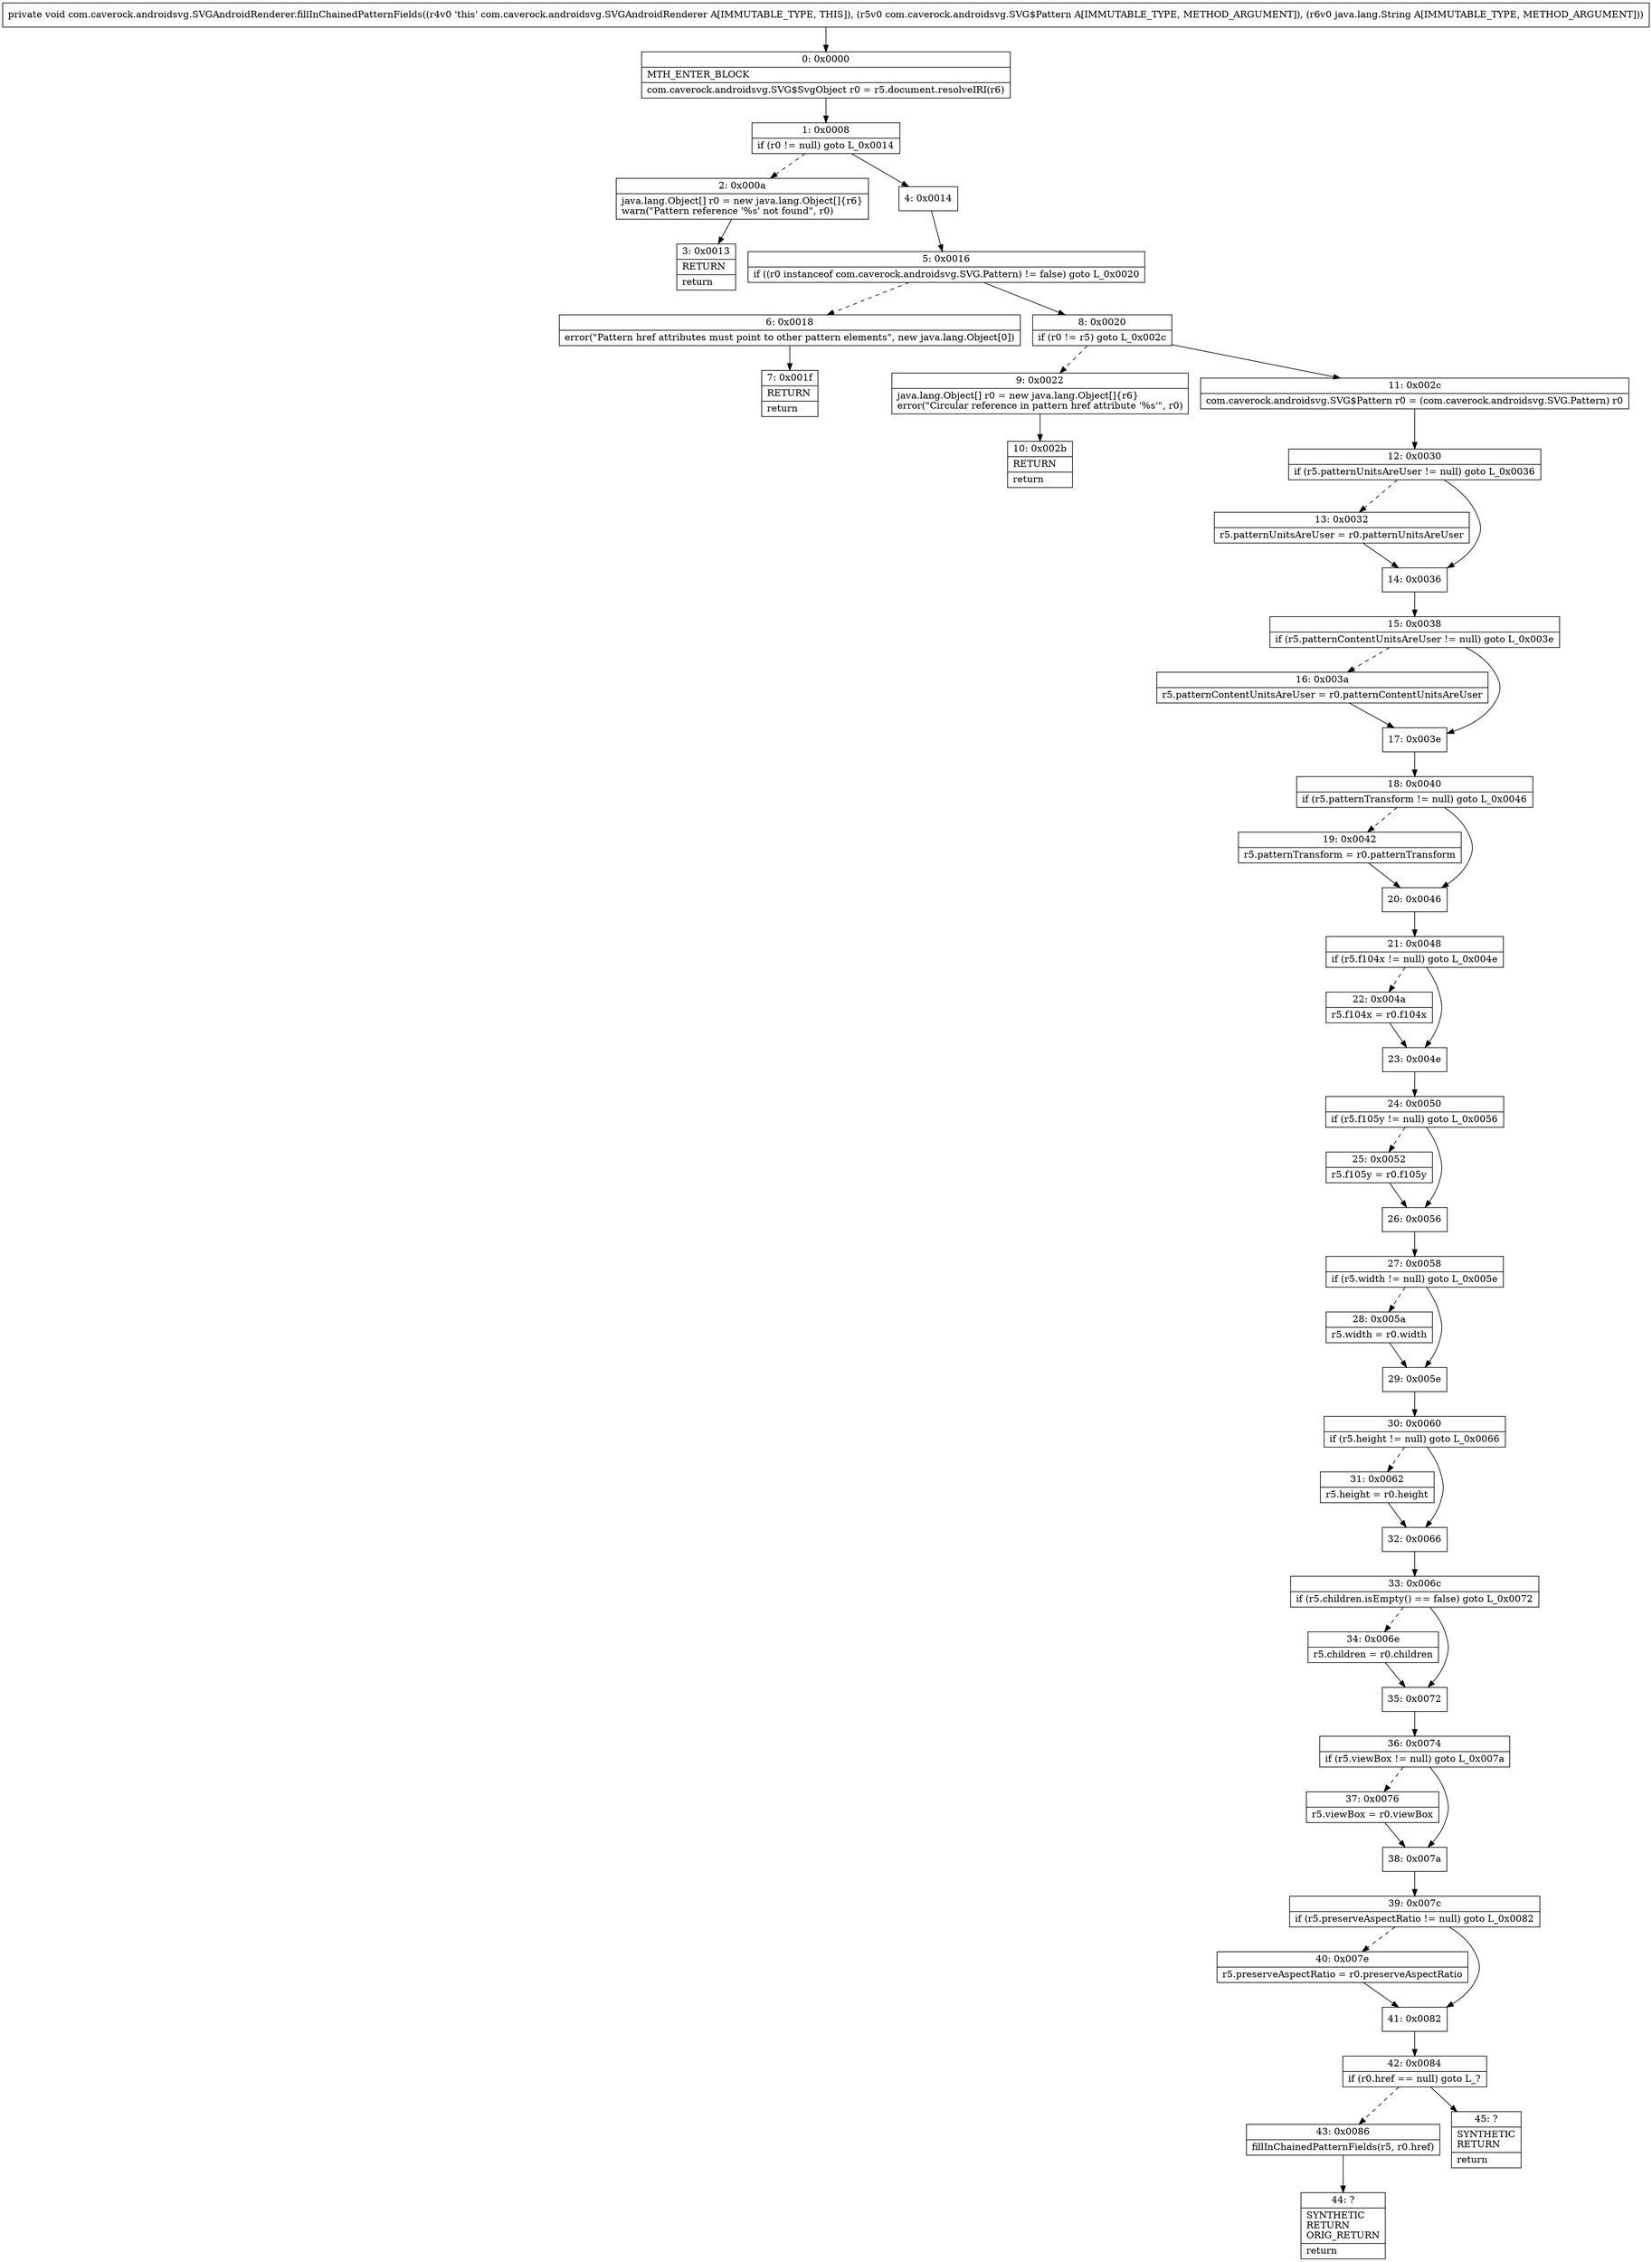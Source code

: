 digraph "CFG forcom.caverock.androidsvg.SVGAndroidRenderer.fillInChainedPatternFields(Lcom\/caverock\/androidsvg\/SVG$Pattern;Ljava\/lang\/String;)V" {
Node_0 [shape=record,label="{0\:\ 0x0000|MTH_ENTER_BLOCK\l|com.caverock.androidsvg.SVG$SvgObject r0 = r5.document.resolveIRI(r6)\l}"];
Node_1 [shape=record,label="{1\:\ 0x0008|if (r0 != null) goto L_0x0014\l}"];
Node_2 [shape=record,label="{2\:\ 0x000a|java.lang.Object[] r0 = new java.lang.Object[]\{r6\}\lwarn(\"Pattern reference '%s' not found\", r0)\l}"];
Node_3 [shape=record,label="{3\:\ 0x0013|RETURN\l|return\l}"];
Node_4 [shape=record,label="{4\:\ 0x0014}"];
Node_5 [shape=record,label="{5\:\ 0x0016|if ((r0 instanceof com.caverock.androidsvg.SVG.Pattern) != false) goto L_0x0020\l}"];
Node_6 [shape=record,label="{6\:\ 0x0018|error(\"Pattern href attributes must point to other pattern elements\", new java.lang.Object[0])\l}"];
Node_7 [shape=record,label="{7\:\ 0x001f|RETURN\l|return\l}"];
Node_8 [shape=record,label="{8\:\ 0x0020|if (r0 != r5) goto L_0x002c\l}"];
Node_9 [shape=record,label="{9\:\ 0x0022|java.lang.Object[] r0 = new java.lang.Object[]\{r6\}\lerror(\"Circular reference in pattern href attribute '%s'\", r0)\l}"];
Node_10 [shape=record,label="{10\:\ 0x002b|RETURN\l|return\l}"];
Node_11 [shape=record,label="{11\:\ 0x002c|com.caverock.androidsvg.SVG$Pattern r0 = (com.caverock.androidsvg.SVG.Pattern) r0\l}"];
Node_12 [shape=record,label="{12\:\ 0x0030|if (r5.patternUnitsAreUser != null) goto L_0x0036\l}"];
Node_13 [shape=record,label="{13\:\ 0x0032|r5.patternUnitsAreUser = r0.patternUnitsAreUser\l}"];
Node_14 [shape=record,label="{14\:\ 0x0036}"];
Node_15 [shape=record,label="{15\:\ 0x0038|if (r5.patternContentUnitsAreUser != null) goto L_0x003e\l}"];
Node_16 [shape=record,label="{16\:\ 0x003a|r5.patternContentUnitsAreUser = r0.patternContentUnitsAreUser\l}"];
Node_17 [shape=record,label="{17\:\ 0x003e}"];
Node_18 [shape=record,label="{18\:\ 0x0040|if (r5.patternTransform != null) goto L_0x0046\l}"];
Node_19 [shape=record,label="{19\:\ 0x0042|r5.patternTransform = r0.patternTransform\l}"];
Node_20 [shape=record,label="{20\:\ 0x0046}"];
Node_21 [shape=record,label="{21\:\ 0x0048|if (r5.f104x != null) goto L_0x004e\l}"];
Node_22 [shape=record,label="{22\:\ 0x004a|r5.f104x = r0.f104x\l}"];
Node_23 [shape=record,label="{23\:\ 0x004e}"];
Node_24 [shape=record,label="{24\:\ 0x0050|if (r5.f105y != null) goto L_0x0056\l}"];
Node_25 [shape=record,label="{25\:\ 0x0052|r5.f105y = r0.f105y\l}"];
Node_26 [shape=record,label="{26\:\ 0x0056}"];
Node_27 [shape=record,label="{27\:\ 0x0058|if (r5.width != null) goto L_0x005e\l}"];
Node_28 [shape=record,label="{28\:\ 0x005a|r5.width = r0.width\l}"];
Node_29 [shape=record,label="{29\:\ 0x005e}"];
Node_30 [shape=record,label="{30\:\ 0x0060|if (r5.height != null) goto L_0x0066\l}"];
Node_31 [shape=record,label="{31\:\ 0x0062|r5.height = r0.height\l}"];
Node_32 [shape=record,label="{32\:\ 0x0066}"];
Node_33 [shape=record,label="{33\:\ 0x006c|if (r5.children.isEmpty() == false) goto L_0x0072\l}"];
Node_34 [shape=record,label="{34\:\ 0x006e|r5.children = r0.children\l}"];
Node_35 [shape=record,label="{35\:\ 0x0072}"];
Node_36 [shape=record,label="{36\:\ 0x0074|if (r5.viewBox != null) goto L_0x007a\l}"];
Node_37 [shape=record,label="{37\:\ 0x0076|r5.viewBox = r0.viewBox\l}"];
Node_38 [shape=record,label="{38\:\ 0x007a}"];
Node_39 [shape=record,label="{39\:\ 0x007c|if (r5.preserveAspectRatio != null) goto L_0x0082\l}"];
Node_40 [shape=record,label="{40\:\ 0x007e|r5.preserveAspectRatio = r0.preserveAspectRatio\l}"];
Node_41 [shape=record,label="{41\:\ 0x0082}"];
Node_42 [shape=record,label="{42\:\ 0x0084|if (r0.href == null) goto L_?\l}"];
Node_43 [shape=record,label="{43\:\ 0x0086|fillInChainedPatternFields(r5, r0.href)\l}"];
Node_44 [shape=record,label="{44\:\ ?|SYNTHETIC\lRETURN\lORIG_RETURN\l|return\l}"];
Node_45 [shape=record,label="{45\:\ ?|SYNTHETIC\lRETURN\l|return\l}"];
MethodNode[shape=record,label="{private void com.caverock.androidsvg.SVGAndroidRenderer.fillInChainedPatternFields((r4v0 'this' com.caverock.androidsvg.SVGAndroidRenderer A[IMMUTABLE_TYPE, THIS]), (r5v0 com.caverock.androidsvg.SVG$Pattern A[IMMUTABLE_TYPE, METHOD_ARGUMENT]), (r6v0 java.lang.String A[IMMUTABLE_TYPE, METHOD_ARGUMENT])) }"];
MethodNode -> Node_0;
Node_0 -> Node_1;
Node_1 -> Node_2[style=dashed];
Node_1 -> Node_4;
Node_2 -> Node_3;
Node_4 -> Node_5;
Node_5 -> Node_6[style=dashed];
Node_5 -> Node_8;
Node_6 -> Node_7;
Node_8 -> Node_9[style=dashed];
Node_8 -> Node_11;
Node_9 -> Node_10;
Node_11 -> Node_12;
Node_12 -> Node_13[style=dashed];
Node_12 -> Node_14;
Node_13 -> Node_14;
Node_14 -> Node_15;
Node_15 -> Node_16[style=dashed];
Node_15 -> Node_17;
Node_16 -> Node_17;
Node_17 -> Node_18;
Node_18 -> Node_19[style=dashed];
Node_18 -> Node_20;
Node_19 -> Node_20;
Node_20 -> Node_21;
Node_21 -> Node_22[style=dashed];
Node_21 -> Node_23;
Node_22 -> Node_23;
Node_23 -> Node_24;
Node_24 -> Node_25[style=dashed];
Node_24 -> Node_26;
Node_25 -> Node_26;
Node_26 -> Node_27;
Node_27 -> Node_28[style=dashed];
Node_27 -> Node_29;
Node_28 -> Node_29;
Node_29 -> Node_30;
Node_30 -> Node_31[style=dashed];
Node_30 -> Node_32;
Node_31 -> Node_32;
Node_32 -> Node_33;
Node_33 -> Node_34[style=dashed];
Node_33 -> Node_35;
Node_34 -> Node_35;
Node_35 -> Node_36;
Node_36 -> Node_37[style=dashed];
Node_36 -> Node_38;
Node_37 -> Node_38;
Node_38 -> Node_39;
Node_39 -> Node_40[style=dashed];
Node_39 -> Node_41;
Node_40 -> Node_41;
Node_41 -> Node_42;
Node_42 -> Node_43[style=dashed];
Node_42 -> Node_45;
Node_43 -> Node_44;
}

